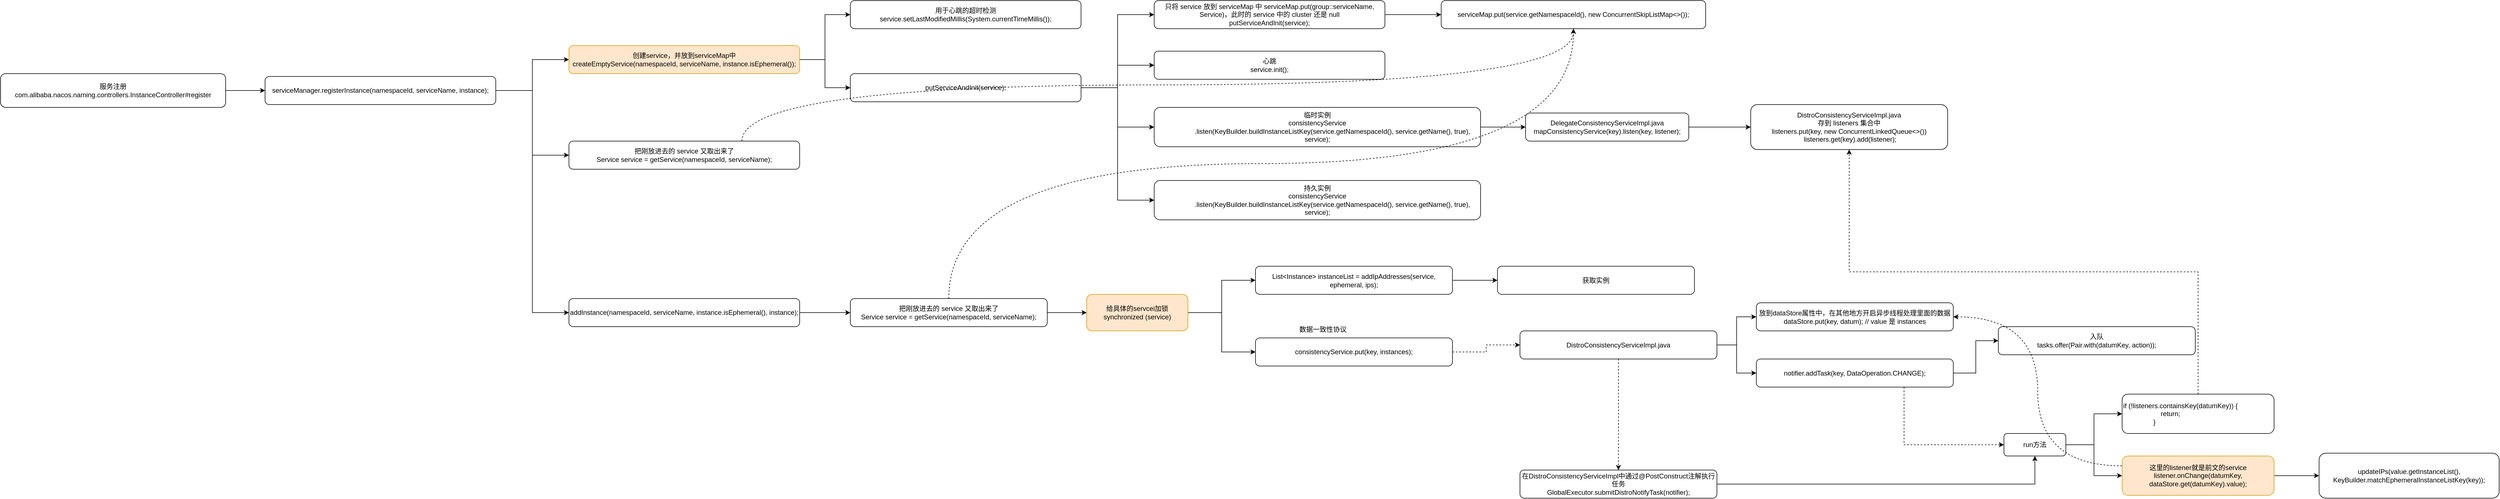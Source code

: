 <mxfile version="16.2.7" type="github">
  <diagram id="9Jib3zGNq0ts4SGHkbJN" name="第 1 页">
    <mxGraphModel dx="1673" dy="912" grid="1" gridSize="10" guides="1" tooltips="1" connect="1" arrows="1" fold="1" page="1" pageScale="1" pageWidth="827" pageHeight="1169" math="0" shadow="0">
      <root>
        <mxCell id="0" />
        <mxCell id="1" parent="0" />
        <mxCell id="RgtNuZpuRyTk0q1dO5W1-3" style="edgeStyle=orthogonalEdgeStyle;rounded=0;orthogonalLoop=1;jettySize=auto;html=1;exitX=1;exitY=0.5;exitDx=0;exitDy=0;" edge="1" parent="1" source="RgtNuZpuRyTk0q1dO5W1-1" target="RgtNuZpuRyTk0q1dO5W1-2">
          <mxGeometry relative="1" as="geometry" />
        </mxCell>
        <mxCell id="RgtNuZpuRyTk0q1dO5W1-1" value="服务注册&lt;br&gt;com.alibaba.nacos.naming.controllers.InstanceController#register" style="rounded=1;whiteSpace=wrap;html=1;" vertex="1" parent="1">
          <mxGeometry x="180" y="150" width="400" height="60" as="geometry" />
        </mxCell>
        <mxCell id="RgtNuZpuRyTk0q1dO5W1-5" style="edgeStyle=orthogonalEdgeStyle;rounded=0;orthogonalLoop=1;jettySize=auto;html=1;entryX=0;entryY=0.5;entryDx=0;entryDy=0;" edge="1" parent="1" source="RgtNuZpuRyTk0q1dO5W1-2" target="RgtNuZpuRyTk0q1dO5W1-4">
          <mxGeometry relative="1" as="geometry" />
        </mxCell>
        <mxCell id="RgtNuZpuRyTk0q1dO5W1-23" style="edgeStyle=orthogonalEdgeStyle;rounded=0;orthogonalLoop=1;jettySize=auto;html=1;exitX=1;exitY=0.5;exitDx=0;exitDy=0;entryX=0;entryY=0.5;entryDx=0;entryDy=0;" edge="1" parent="1" source="RgtNuZpuRyTk0q1dO5W1-2" target="RgtNuZpuRyTk0q1dO5W1-22">
          <mxGeometry relative="1" as="geometry" />
        </mxCell>
        <mxCell id="RgtNuZpuRyTk0q1dO5W1-28" style="edgeStyle=orthogonalEdgeStyle;rounded=0;orthogonalLoop=1;jettySize=auto;html=1;exitX=1;exitY=0.5;exitDx=0;exitDy=0;entryX=0;entryY=0.5;entryDx=0;entryDy=0;" edge="1" parent="1" source="RgtNuZpuRyTk0q1dO5W1-2" target="RgtNuZpuRyTk0q1dO5W1-27">
          <mxGeometry relative="1" as="geometry" />
        </mxCell>
        <mxCell id="RgtNuZpuRyTk0q1dO5W1-2" value="serviceManager.registerInstance(namespaceId, serviceName, instance);" style="rounded=1;whiteSpace=wrap;html=1;" vertex="1" parent="1">
          <mxGeometry x="650" y="155" width="410" height="50" as="geometry" />
        </mxCell>
        <mxCell id="RgtNuZpuRyTk0q1dO5W1-7" style="edgeStyle=orthogonalEdgeStyle;rounded=0;orthogonalLoop=1;jettySize=auto;html=1;exitX=1;exitY=0.5;exitDx=0;exitDy=0;entryX=0;entryY=0.5;entryDx=0;entryDy=0;" edge="1" parent="1" source="RgtNuZpuRyTk0q1dO5W1-4" target="RgtNuZpuRyTk0q1dO5W1-6">
          <mxGeometry relative="1" as="geometry" />
        </mxCell>
        <mxCell id="RgtNuZpuRyTk0q1dO5W1-9" style="edgeStyle=orthogonalEdgeStyle;rounded=0;orthogonalLoop=1;jettySize=auto;html=1;exitX=1;exitY=0.5;exitDx=0;exitDy=0;" edge="1" parent="1" source="RgtNuZpuRyTk0q1dO5W1-4" target="RgtNuZpuRyTk0q1dO5W1-8">
          <mxGeometry relative="1" as="geometry" />
        </mxCell>
        <mxCell id="RgtNuZpuRyTk0q1dO5W1-4" value="创建service，并放到serviceMap中&lt;br&gt;createEmptyService(namespaceId, serviceName, instance.isEphemeral());" style="rounded=1;whiteSpace=wrap;html=1;fillColor=#ffe6cc;strokeColor=#d79b00;" vertex="1" parent="1">
          <mxGeometry x="1190" y="100" width="410" height="50" as="geometry" />
        </mxCell>
        <mxCell id="RgtNuZpuRyTk0q1dO5W1-6" value="用于心跳的超时检测&lt;br&gt;service.setLastModifiedMillis(System.currentTimeMillis());" style="rounded=1;whiteSpace=wrap;html=1;" vertex="1" parent="1">
          <mxGeometry x="1690" y="20" width="410" height="50" as="geometry" />
        </mxCell>
        <mxCell id="RgtNuZpuRyTk0q1dO5W1-11" style="edgeStyle=orthogonalEdgeStyle;rounded=0;orthogonalLoop=1;jettySize=auto;html=1;exitX=1;exitY=0.5;exitDx=0;exitDy=0;entryX=0;entryY=0.5;entryDx=0;entryDy=0;" edge="1" parent="1" source="RgtNuZpuRyTk0q1dO5W1-8" target="RgtNuZpuRyTk0q1dO5W1-10">
          <mxGeometry relative="1" as="geometry" />
        </mxCell>
        <mxCell id="RgtNuZpuRyTk0q1dO5W1-13" style="edgeStyle=orthogonalEdgeStyle;rounded=0;orthogonalLoop=1;jettySize=auto;html=1;exitX=1;exitY=0.5;exitDx=0;exitDy=0;entryX=0;entryY=0.5;entryDx=0;entryDy=0;" edge="1" parent="1" source="RgtNuZpuRyTk0q1dO5W1-8" target="RgtNuZpuRyTk0q1dO5W1-12">
          <mxGeometry relative="1" as="geometry" />
        </mxCell>
        <mxCell id="RgtNuZpuRyTk0q1dO5W1-15" style="edgeStyle=orthogonalEdgeStyle;rounded=0;orthogonalLoop=1;jettySize=auto;html=1;exitX=1;exitY=0.5;exitDx=0;exitDy=0;entryX=0;entryY=0.5;entryDx=0;entryDy=0;" edge="1" parent="1" source="RgtNuZpuRyTk0q1dO5W1-8" target="RgtNuZpuRyTk0q1dO5W1-14">
          <mxGeometry relative="1" as="geometry" />
        </mxCell>
        <mxCell id="RgtNuZpuRyTk0q1dO5W1-21" style="edgeStyle=orthogonalEdgeStyle;rounded=0;orthogonalLoop=1;jettySize=auto;html=1;exitX=1;exitY=0.5;exitDx=0;exitDy=0;" edge="1" parent="1" source="RgtNuZpuRyTk0q1dO5W1-8" target="RgtNuZpuRyTk0q1dO5W1-20">
          <mxGeometry relative="1" as="geometry" />
        </mxCell>
        <mxCell id="RgtNuZpuRyTk0q1dO5W1-8" value="putServiceAndInit(service);" style="rounded=1;whiteSpace=wrap;html=1;" vertex="1" parent="1">
          <mxGeometry x="1690" y="150" width="410" height="50" as="geometry" />
        </mxCell>
        <mxCell id="RgtNuZpuRyTk0q1dO5W1-25" style="edgeStyle=orthogonalEdgeStyle;rounded=0;orthogonalLoop=1;jettySize=auto;html=1;exitX=1;exitY=0.5;exitDx=0;exitDy=0;" edge="1" parent="1" source="RgtNuZpuRyTk0q1dO5W1-10" target="RgtNuZpuRyTk0q1dO5W1-24">
          <mxGeometry relative="1" as="geometry" />
        </mxCell>
        <mxCell id="RgtNuZpuRyTk0q1dO5W1-10" value="只将 service 放到 serviceMap 中 serviceMap.put(group::serviceName, Service)，此时的 service 中的 cluster 还是 null&lt;br&gt;putServiceAndInit(service);" style="rounded=1;whiteSpace=wrap;html=1;" vertex="1" parent="1">
          <mxGeometry x="2230" y="20" width="410" height="50" as="geometry" />
        </mxCell>
        <mxCell id="RgtNuZpuRyTk0q1dO5W1-17" style="edgeStyle=orthogonalEdgeStyle;rounded=0;orthogonalLoop=1;jettySize=auto;html=1;exitX=1;exitY=0.5;exitDx=0;exitDy=0;" edge="1" parent="1" source="RgtNuZpuRyTk0q1dO5W1-12" target="RgtNuZpuRyTk0q1dO5W1-16">
          <mxGeometry relative="1" as="geometry" />
        </mxCell>
        <mxCell id="RgtNuZpuRyTk0q1dO5W1-12" value="&lt;div&gt;临时实例&lt;/div&gt;&lt;div&gt;consistencyService&lt;/div&gt;&lt;div&gt;&amp;nbsp; &amp;nbsp; &amp;nbsp; &amp;nbsp; &amp;nbsp; &amp;nbsp; &amp;nbsp; &amp;nbsp; .listen(KeyBuilder.buildInstanceListKey(service.getNamespaceId(), service.getName(), true), service);&lt;/div&gt;" style="rounded=1;whiteSpace=wrap;html=1;" vertex="1" parent="1">
          <mxGeometry x="2230" y="210" width="580" height="70" as="geometry" />
        </mxCell>
        <mxCell id="RgtNuZpuRyTk0q1dO5W1-14" value="&lt;div&gt;持久实例&lt;/div&gt;&lt;div&gt;consistencyService&lt;/div&gt;&lt;div&gt;&amp;nbsp; &amp;nbsp; &amp;nbsp; &amp;nbsp; &amp;nbsp; &amp;nbsp; &amp;nbsp; &amp;nbsp; .listen(KeyBuilder.buildInstanceListKey(service.getNamespaceId(), service.getName(), true), service);&lt;/div&gt;" style="rounded=1;whiteSpace=wrap;html=1;" vertex="1" parent="1">
          <mxGeometry x="2230" y="340" width="580" height="70" as="geometry" />
        </mxCell>
        <mxCell id="RgtNuZpuRyTk0q1dO5W1-19" style="edgeStyle=orthogonalEdgeStyle;rounded=0;orthogonalLoop=1;jettySize=auto;html=1;exitX=1;exitY=0.5;exitDx=0;exitDy=0;" edge="1" parent="1" source="RgtNuZpuRyTk0q1dO5W1-16" target="RgtNuZpuRyTk0q1dO5W1-18">
          <mxGeometry relative="1" as="geometry" />
        </mxCell>
        <mxCell id="RgtNuZpuRyTk0q1dO5W1-16" value="DelegateConsistencyServiceImpl.java&lt;br&gt;mapConsistencyService(key).listen(key, listener);" style="rounded=1;whiteSpace=wrap;html=1;" vertex="1" parent="1">
          <mxGeometry x="2890" y="220" width="290" height="50" as="geometry" />
        </mxCell>
        <mxCell id="RgtNuZpuRyTk0q1dO5W1-18" value="DistroConsistencyServiceImpl.java&lt;br&gt;存到 listeners 集合中&lt;br&gt;listeners.put(key, new ConcurrentLinkedQueue&amp;lt;&amp;gt;())&lt;br&gt;&amp;nbsp;listeners.get(key).add(listener);" style="rounded=1;whiteSpace=wrap;html=1;" vertex="1" parent="1">
          <mxGeometry x="3290" y="205" width="350" height="80" as="geometry" />
        </mxCell>
        <mxCell id="RgtNuZpuRyTk0q1dO5W1-20" value="心跳&lt;br&gt;service.init();" style="rounded=1;whiteSpace=wrap;html=1;" vertex="1" parent="1">
          <mxGeometry x="2230" y="110" width="410" height="50" as="geometry" />
        </mxCell>
        <mxCell id="RgtNuZpuRyTk0q1dO5W1-26" style="edgeStyle=orthogonalEdgeStyle;rounded=0;orthogonalLoop=1;jettySize=auto;html=1;exitX=0.75;exitY=0;exitDx=0;exitDy=0;dashed=1;curved=1;" edge="1" parent="1" source="RgtNuZpuRyTk0q1dO5W1-22" target="RgtNuZpuRyTk0q1dO5W1-24">
          <mxGeometry relative="1" as="geometry" />
        </mxCell>
        <mxCell id="RgtNuZpuRyTk0q1dO5W1-22" value="把刚放进去的 service 又取出来了&lt;br&gt;Service service = getService(namespaceId, serviceName);" style="rounded=1;whiteSpace=wrap;html=1;" vertex="1" parent="1">
          <mxGeometry x="1190" y="270" width="410" height="50" as="geometry" />
        </mxCell>
        <mxCell id="RgtNuZpuRyTk0q1dO5W1-24" value="serviceMap.put(service.getNamespaceId(), new ConcurrentSkipListMap&amp;lt;&amp;gt;());" style="rounded=1;whiteSpace=wrap;html=1;" vertex="1" parent="1">
          <mxGeometry x="2740" y="20" width="470" height="50" as="geometry" />
        </mxCell>
        <mxCell id="RgtNuZpuRyTk0q1dO5W1-30" style="edgeStyle=orthogonalEdgeStyle;rounded=0;orthogonalLoop=1;jettySize=auto;html=1;exitX=1;exitY=0.5;exitDx=0;exitDy=0;" edge="1" parent="1" source="RgtNuZpuRyTk0q1dO5W1-27" target="RgtNuZpuRyTk0q1dO5W1-29">
          <mxGeometry relative="1" as="geometry" />
        </mxCell>
        <mxCell id="RgtNuZpuRyTk0q1dO5W1-27" value="addInstance(namespaceId, serviceName, instance.isEphemeral(), instance);" style="rounded=1;whiteSpace=wrap;html=1;" vertex="1" parent="1">
          <mxGeometry x="1190" y="550" width="410" height="50" as="geometry" />
        </mxCell>
        <mxCell id="RgtNuZpuRyTk0q1dO5W1-31" style="edgeStyle=orthogonalEdgeStyle;rounded=0;orthogonalLoop=1;jettySize=auto;html=1;exitX=0.5;exitY=0;exitDx=0;exitDy=0;entryX=0.5;entryY=1;entryDx=0;entryDy=0;dashed=1;curved=1;" edge="1" parent="1" source="RgtNuZpuRyTk0q1dO5W1-29" target="RgtNuZpuRyTk0q1dO5W1-24">
          <mxGeometry relative="1" as="geometry" />
        </mxCell>
        <mxCell id="RgtNuZpuRyTk0q1dO5W1-33" style="edgeStyle=orthogonalEdgeStyle;rounded=0;orthogonalLoop=1;jettySize=auto;html=1;exitX=1;exitY=0.5;exitDx=0;exitDy=0;" edge="1" parent="1" source="RgtNuZpuRyTk0q1dO5W1-29" target="RgtNuZpuRyTk0q1dO5W1-32">
          <mxGeometry relative="1" as="geometry" />
        </mxCell>
        <mxCell id="RgtNuZpuRyTk0q1dO5W1-29" value="把刚放进去的 service 又取出来了&lt;br&gt;Service service = getService(namespaceId, serviceName);" style="rounded=1;whiteSpace=wrap;html=1;" vertex="1" parent="1">
          <mxGeometry x="1690" y="550" width="350" height="50" as="geometry" />
        </mxCell>
        <mxCell id="RgtNuZpuRyTk0q1dO5W1-35" style="edgeStyle=orthogonalEdgeStyle;rounded=0;orthogonalLoop=1;jettySize=auto;html=1;exitX=1;exitY=0.5;exitDx=0;exitDy=0;entryX=0;entryY=0.5;entryDx=0;entryDy=0;" edge="1" parent="1" source="RgtNuZpuRyTk0q1dO5W1-32" target="RgtNuZpuRyTk0q1dO5W1-34">
          <mxGeometry relative="1" as="geometry" />
        </mxCell>
        <mxCell id="RgtNuZpuRyTk0q1dO5W1-39" style="edgeStyle=orthogonalEdgeStyle;rounded=0;orthogonalLoop=1;jettySize=auto;html=1;exitX=1;exitY=0.5;exitDx=0;exitDy=0;entryX=0;entryY=0.5;entryDx=0;entryDy=0;" edge="1" parent="1" source="RgtNuZpuRyTk0q1dO5W1-32" target="RgtNuZpuRyTk0q1dO5W1-38">
          <mxGeometry relative="1" as="geometry" />
        </mxCell>
        <mxCell id="RgtNuZpuRyTk0q1dO5W1-32" value="给具体的servcei加锁&lt;br&gt;synchronized (service)" style="rounded=1;whiteSpace=wrap;html=1;fillColor=#ffe6cc;strokeColor=#d79b00;" vertex="1" parent="1">
          <mxGeometry x="2110" y="542.5" width="180" height="65" as="geometry" />
        </mxCell>
        <mxCell id="RgtNuZpuRyTk0q1dO5W1-37" style="edgeStyle=orthogonalEdgeStyle;rounded=0;orthogonalLoop=1;jettySize=auto;html=1;exitX=1;exitY=0.5;exitDx=0;exitDy=0;" edge="1" parent="1" source="RgtNuZpuRyTk0q1dO5W1-34" target="RgtNuZpuRyTk0q1dO5W1-36">
          <mxGeometry relative="1" as="geometry" />
        </mxCell>
        <mxCell id="RgtNuZpuRyTk0q1dO5W1-34" value="List&amp;lt;Instance&amp;gt; instanceList = addIpAddresses(service, ephemeral, ips);" style="rounded=1;whiteSpace=wrap;html=1;" vertex="1" parent="1">
          <mxGeometry x="2410" y="492.5" width="350" height="50" as="geometry" />
        </mxCell>
        <mxCell id="RgtNuZpuRyTk0q1dO5W1-36" value="获取实例" style="rounded=1;whiteSpace=wrap;html=1;" vertex="1" parent="1">
          <mxGeometry x="2840" y="492.5" width="350" height="50" as="geometry" />
        </mxCell>
        <mxCell id="RgtNuZpuRyTk0q1dO5W1-41" style="edgeStyle=orthogonalEdgeStyle;rounded=0;orthogonalLoop=1;jettySize=auto;html=1;exitX=1;exitY=0.5;exitDx=0;exitDy=0;dashed=1;entryX=0;entryY=0.5;entryDx=0;entryDy=0;" edge="1" parent="1" source="RgtNuZpuRyTk0q1dO5W1-38" target="RgtNuZpuRyTk0q1dO5W1-44">
          <mxGeometry relative="1" as="geometry" />
        </mxCell>
        <mxCell id="RgtNuZpuRyTk0q1dO5W1-38" value="consistencyService.put(key, instances);" style="rounded=1;whiteSpace=wrap;html=1;" vertex="1" parent="1">
          <mxGeometry x="2410" y="620" width="350" height="50" as="geometry" />
        </mxCell>
        <mxCell id="RgtNuZpuRyTk0q1dO5W1-40" value="放到dataStore属性中，在其他地方开启异步线程处理里面的数据&lt;br&gt;dataStore.put(key, datum); // value 是&amp;nbsp;instances" style="rounded=1;whiteSpace=wrap;html=1;" vertex="1" parent="1">
          <mxGeometry x="3300" y="557.5" width="350" height="50" as="geometry" />
        </mxCell>
        <mxCell id="RgtNuZpuRyTk0q1dO5W1-43" value="数据一致性协议" style="text;html=1;strokeColor=none;fillColor=none;align=center;verticalAlign=middle;whiteSpace=wrap;rounded=0;" vertex="1" parent="1">
          <mxGeometry x="2420" y="560" width="220" height="90" as="geometry" />
        </mxCell>
        <mxCell id="RgtNuZpuRyTk0q1dO5W1-45" style="edgeStyle=orthogonalEdgeStyle;rounded=0;orthogonalLoop=1;jettySize=auto;html=1;exitX=1;exitY=0.5;exitDx=0;exitDy=0;" edge="1" parent="1" source="RgtNuZpuRyTk0q1dO5W1-44" target="RgtNuZpuRyTk0q1dO5W1-40">
          <mxGeometry relative="1" as="geometry" />
        </mxCell>
        <mxCell id="RgtNuZpuRyTk0q1dO5W1-47" style="edgeStyle=orthogonalEdgeStyle;rounded=0;orthogonalLoop=1;jettySize=auto;html=1;exitX=1;exitY=0.5;exitDx=0;exitDy=0;entryX=0;entryY=0.5;entryDx=0;entryDy=0;" edge="1" parent="1" source="RgtNuZpuRyTk0q1dO5W1-44" target="RgtNuZpuRyTk0q1dO5W1-46">
          <mxGeometry relative="1" as="geometry" />
        </mxCell>
        <mxCell id="RgtNuZpuRyTk0q1dO5W1-64" style="edgeStyle=orthogonalEdgeStyle;rounded=0;orthogonalLoop=1;jettySize=auto;html=1;exitX=0.5;exitY=1;exitDx=0;exitDy=0;dashed=1;" edge="1" parent="1" source="RgtNuZpuRyTk0q1dO5W1-44" target="RgtNuZpuRyTk0q1dO5W1-62">
          <mxGeometry relative="1" as="geometry" />
        </mxCell>
        <mxCell id="RgtNuZpuRyTk0q1dO5W1-44" value="DistroConsistencyServiceImpl.java" style="rounded=1;whiteSpace=wrap;html=1;" vertex="1" parent="1">
          <mxGeometry x="2880" y="607.5" width="350" height="50" as="geometry" />
        </mxCell>
        <mxCell id="RgtNuZpuRyTk0q1dO5W1-49" style="edgeStyle=orthogonalEdgeStyle;rounded=0;orthogonalLoop=1;jettySize=auto;html=1;exitX=1;exitY=0.5;exitDx=0;exitDy=0;entryX=0;entryY=0.5;entryDx=0;entryDy=0;" edge="1" parent="1" source="RgtNuZpuRyTk0q1dO5W1-46" target="RgtNuZpuRyTk0q1dO5W1-48">
          <mxGeometry relative="1" as="geometry" />
        </mxCell>
        <mxCell id="RgtNuZpuRyTk0q1dO5W1-51" style="edgeStyle=orthogonalEdgeStyle;rounded=0;orthogonalLoop=1;jettySize=auto;html=1;exitX=0.75;exitY=1;exitDx=0;exitDy=0;entryX=0;entryY=0.5;entryDx=0;entryDy=0;dashed=1;" edge="1" parent="1" source="RgtNuZpuRyTk0q1dO5W1-46" target="RgtNuZpuRyTk0q1dO5W1-50">
          <mxGeometry relative="1" as="geometry" />
        </mxCell>
        <mxCell id="RgtNuZpuRyTk0q1dO5W1-46" value="notifier.addTask(key, DataOperation.CHANGE);" style="rounded=1;whiteSpace=wrap;html=1;" vertex="1" parent="1">
          <mxGeometry x="3300" y="657.5" width="350" height="50" as="geometry" />
        </mxCell>
        <mxCell id="RgtNuZpuRyTk0q1dO5W1-48" value="入队&lt;br&gt;tasks.offer(Pair.with(datumKey, action));" style="rounded=1;whiteSpace=wrap;html=1;" vertex="1" parent="1">
          <mxGeometry x="3730" y="600" width="350" height="50" as="geometry" />
        </mxCell>
        <mxCell id="RgtNuZpuRyTk0q1dO5W1-54" style="edgeStyle=orthogonalEdgeStyle;rounded=0;orthogonalLoop=1;jettySize=auto;html=1;exitX=1;exitY=0.5;exitDx=0;exitDy=0;" edge="1" parent="1" source="RgtNuZpuRyTk0q1dO5W1-50" target="RgtNuZpuRyTk0q1dO5W1-53">
          <mxGeometry relative="1" as="geometry" />
        </mxCell>
        <mxCell id="RgtNuZpuRyTk0q1dO5W1-57" style="edgeStyle=orthogonalEdgeStyle;rounded=0;orthogonalLoop=1;jettySize=auto;html=1;exitX=1;exitY=0.5;exitDx=0;exitDy=0;" edge="1" parent="1" source="RgtNuZpuRyTk0q1dO5W1-50" target="RgtNuZpuRyTk0q1dO5W1-56">
          <mxGeometry relative="1" as="geometry" />
        </mxCell>
        <mxCell id="RgtNuZpuRyTk0q1dO5W1-50" value="run方法" style="rounded=1;whiteSpace=wrap;html=1;" vertex="1" parent="1">
          <mxGeometry x="3740" y="790" width="110" height="40" as="geometry" />
        </mxCell>
        <mxCell id="RgtNuZpuRyTk0q1dO5W1-55" style="edgeStyle=orthogonalEdgeStyle;rounded=0;orthogonalLoop=1;jettySize=auto;html=1;exitX=0.5;exitY=0;exitDx=0;exitDy=0;entryX=0.5;entryY=1;entryDx=0;entryDy=0;dashed=1;" edge="1" parent="1" source="RgtNuZpuRyTk0q1dO5W1-53" target="RgtNuZpuRyTk0q1dO5W1-18">
          <mxGeometry relative="1" as="geometry" />
        </mxCell>
        <mxCell id="RgtNuZpuRyTk0q1dO5W1-53" value="&lt;div&gt;if (!listeners.containsKey(datumKey)) {&lt;/div&gt;&lt;div&gt;&amp;nbsp; &amp;nbsp; &amp;nbsp; &amp;nbsp; &amp;nbsp; &amp;nbsp; &amp;nbsp; &amp;nbsp; &amp;nbsp; &amp;nbsp; return;&lt;/div&gt;&lt;div&gt;&amp;nbsp; &amp;nbsp; &amp;nbsp; &amp;nbsp; &amp;nbsp; &amp;nbsp; &amp;nbsp; &amp;nbsp; }&lt;/div&gt;" style="rounded=1;whiteSpace=wrap;html=1;align=left;" vertex="1" parent="1">
          <mxGeometry x="3950" y="720" width="270" height="70" as="geometry" />
        </mxCell>
        <mxCell id="RgtNuZpuRyTk0q1dO5W1-58" style="edgeStyle=orthogonalEdgeStyle;rounded=0;orthogonalLoop=1;jettySize=auto;html=1;exitX=0;exitY=0.25;exitDx=0;exitDy=0;entryX=1;entryY=0.5;entryDx=0;entryDy=0;dashed=1;curved=1;" edge="1" parent="1" source="RgtNuZpuRyTk0q1dO5W1-56" target="RgtNuZpuRyTk0q1dO5W1-40">
          <mxGeometry relative="1" as="geometry" />
        </mxCell>
        <mxCell id="RgtNuZpuRyTk0q1dO5W1-61" style="edgeStyle=orthogonalEdgeStyle;rounded=0;orthogonalLoop=1;jettySize=auto;html=1;exitX=1;exitY=0.5;exitDx=0;exitDy=0;" edge="1" parent="1" source="RgtNuZpuRyTk0q1dO5W1-56" target="RgtNuZpuRyTk0q1dO5W1-60">
          <mxGeometry relative="1" as="geometry" />
        </mxCell>
        <mxCell id="RgtNuZpuRyTk0q1dO5W1-56" value="这里的listener就是前文的service&lt;br&gt;listener.onChange(datumKey, dataStore.get(datumKey).value);" style="rounded=1;whiteSpace=wrap;html=1;align=center;fillColor=#ffe6cc;strokeColor=#d79b00;" vertex="1" parent="1">
          <mxGeometry x="3950" y="830" width="270" height="70" as="geometry" />
        </mxCell>
        <mxCell id="RgtNuZpuRyTk0q1dO5W1-60" value="updateIPs(value.getInstanceList(), KeyBuilder.matchEphemeralInstanceListKey(key));" style="rounded=1;whiteSpace=wrap;html=1;align=center;" vertex="1" parent="1">
          <mxGeometry x="4300" y="825" width="320" height="80" as="geometry" />
        </mxCell>
        <mxCell id="RgtNuZpuRyTk0q1dO5W1-63" style="edgeStyle=orthogonalEdgeStyle;rounded=0;orthogonalLoop=1;jettySize=auto;html=1;exitX=1;exitY=0.5;exitDx=0;exitDy=0;" edge="1" parent="1" source="RgtNuZpuRyTk0q1dO5W1-62" target="RgtNuZpuRyTk0q1dO5W1-50">
          <mxGeometry relative="1" as="geometry" />
        </mxCell>
        <mxCell id="RgtNuZpuRyTk0q1dO5W1-62" value="在DistroConsistencyServiceImpl中通过@PostConstruct注解执行任务&lt;br&gt;GlobalExecutor.submitDistroNotifyTask(notifier);" style="rounded=1;whiteSpace=wrap;html=1;" vertex="1" parent="1">
          <mxGeometry x="2880" y="855" width="350" height="50" as="geometry" />
        </mxCell>
      </root>
    </mxGraphModel>
  </diagram>
</mxfile>
